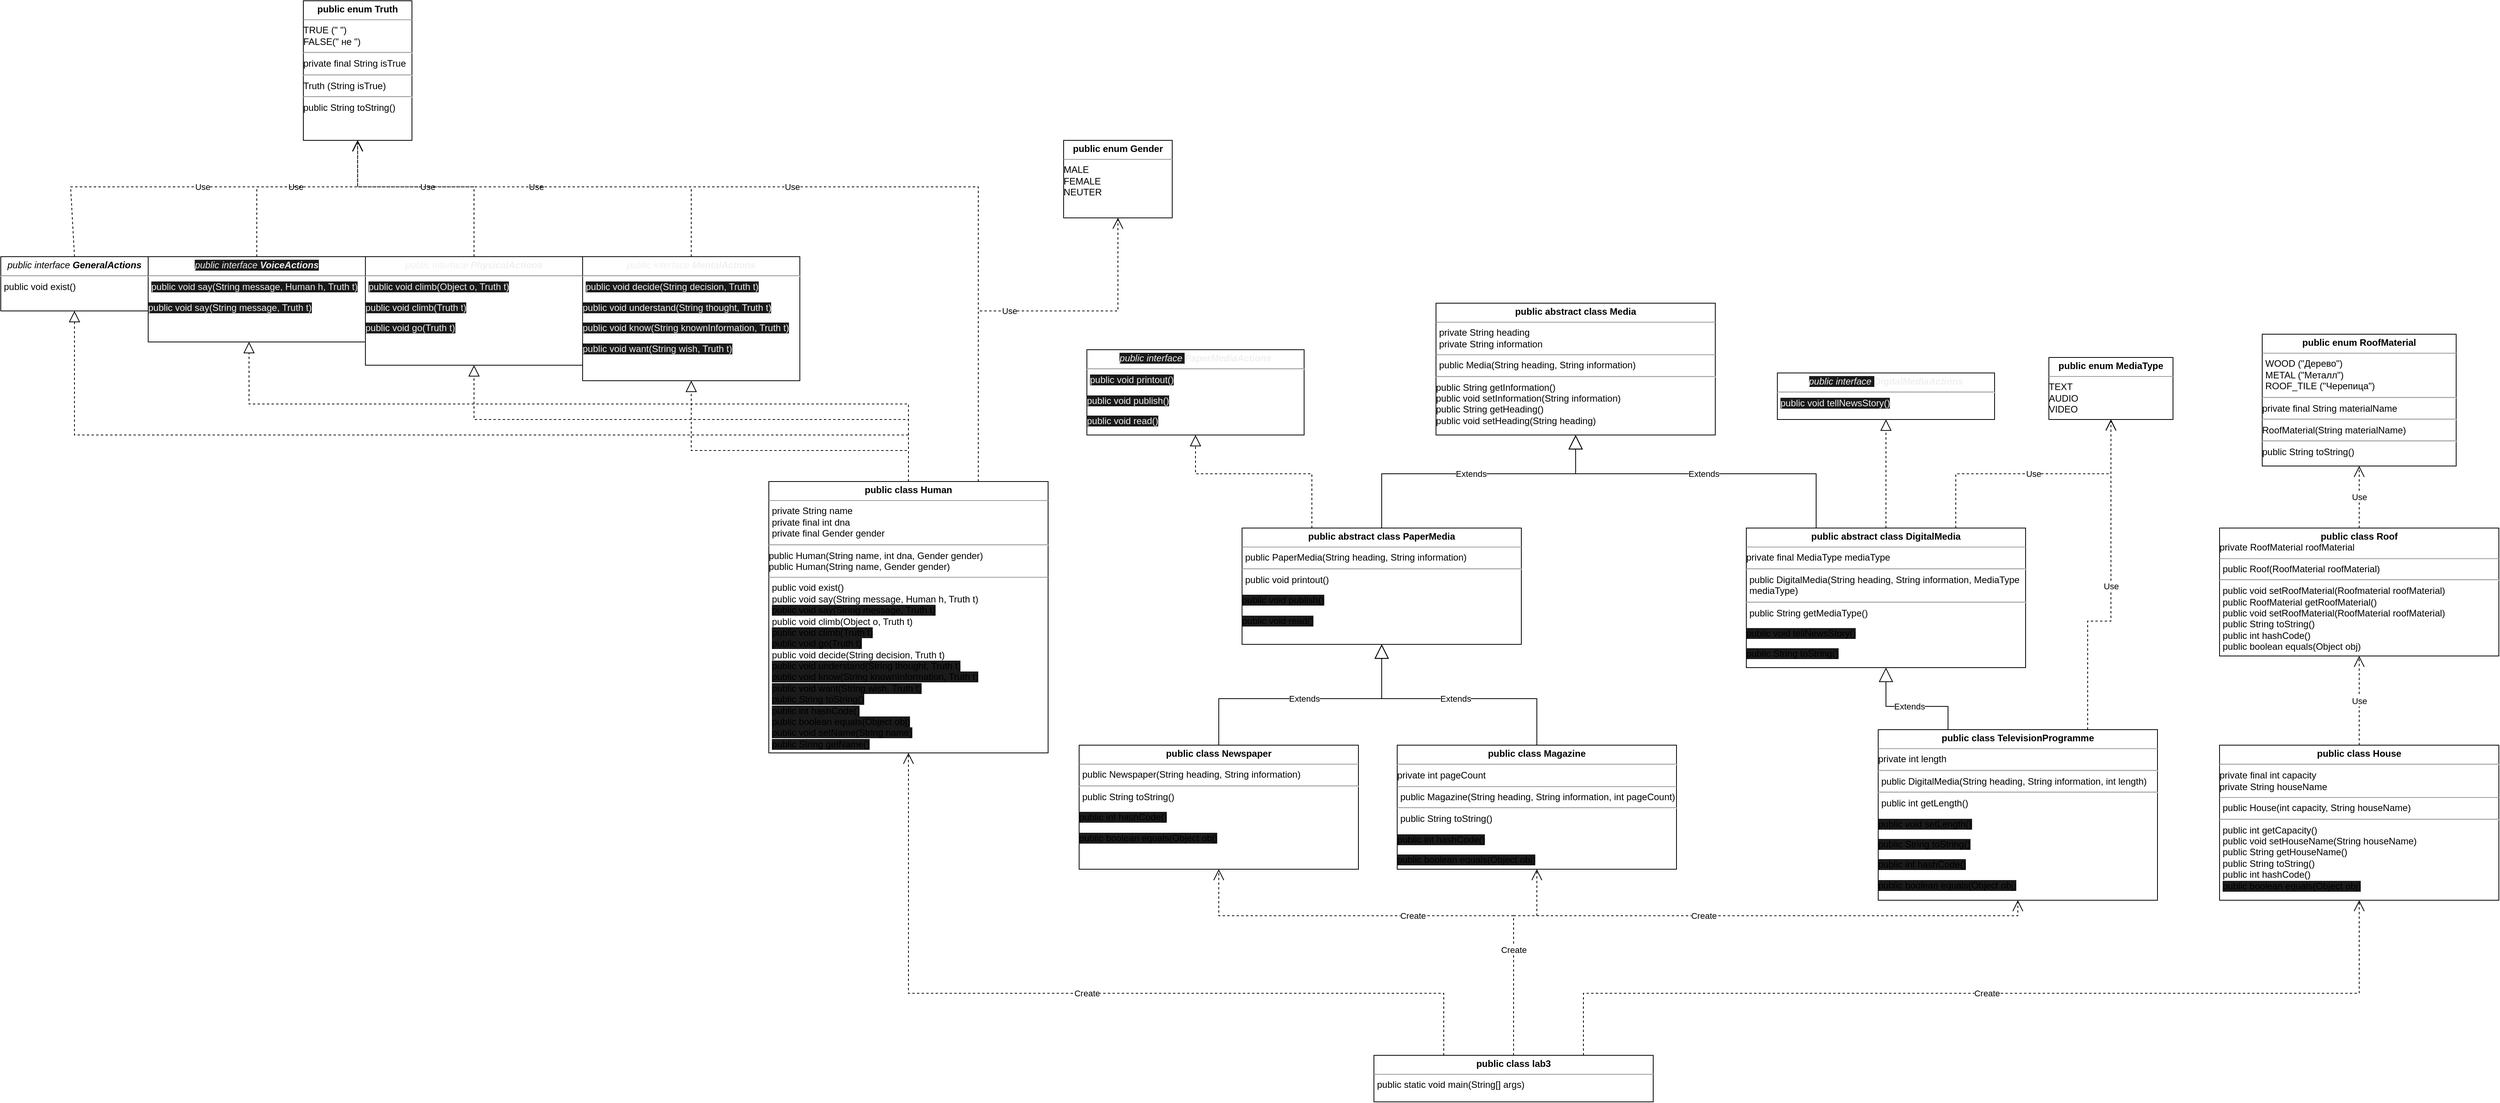 <mxfile version="22.1.2" type="device">
  <diagram id="C5RBs43oDa-KdzZeNtuy" name="Page-1">
    <mxGraphModel dx="1668" dy="1774" grid="1" gridSize="10" guides="1" tooltips="1" connect="1" arrows="1" fold="1" page="0" pageScale="1" pageWidth="827" pageHeight="1169" math="0" shadow="0">
      <root>
        <mxCell id="WIyWlLk6GJQsqaUBKTNV-0" />
        <mxCell id="WIyWlLk6GJQsqaUBKTNV-1" parent="WIyWlLk6GJQsqaUBKTNV-0" />
        <mxCell id="r1MHjQ_pWAlFVOpTU09R-8" value="&lt;p style=&quot;margin:0px;margin-top:4px;text-align:center;&quot;&gt;&lt;span style=&quot;background-color: initial;&quot;&gt;&lt;i style=&quot;&quot;&gt;public interface&amp;nbsp;&lt;b&gt;GeneralActions&lt;/b&gt;&lt;/i&gt;&lt;/span&gt;&lt;/p&gt;&lt;hr&gt;&lt;p style=&quot;margin:0px;margin-left:4px;&quot;&gt;public void exist()&lt;/p&gt;" style="verticalAlign=top;align=left;overflow=fill;fontSize=12;fontFamily=Helvetica;html=1;whiteSpace=wrap;" parent="WIyWlLk6GJQsqaUBKTNV-1" vertex="1">
          <mxGeometry x="130" y="-190" width="190" height="70" as="geometry" />
        </mxCell>
        <mxCell id="r1MHjQ_pWAlFVOpTU09R-9" value="&lt;p style=&quot;margin:0px;margin-top:4px;text-align:center;&quot;&gt;&lt;span style=&quot;background-color: initial;&quot;&gt;&lt;i style=&quot;background-color: rgb(26, 26, 26);&quot;&gt;public interface&amp;nbsp;&lt;b&gt;VoiceActions&lt;/b&gt;&lt;/i&gt;&lt;/span&gt;&lt;/p&gt;&lt;hr&gt;&lt;p style=&quot;margin:0px;margin-left:4px;&quot;&gt;&lt;span style=&quot;background-color: rgb(26, 26, 26);&quot;&gt;public void say(String message, Human h, Truth t)&lt;/span&gt;&lt;/p&gt;&lt;div style=&quot;&quot;&gt;&lt;pre style=&quot;&quot;&gt;&lt;font style=&quot;background-color: rgb(26, 26, 26);&quot; face=&quot;Helvetica&quot;&gt;public void say(String message, Truth t)&lt;/font&gt;&lt;/pre&gt;&lt;/div&gt;" style="verticalAlign=top;align=left;overflow=fill;fontSize=12;fontFamily=Helvetica;html=1;whiteSpace=wrap;fontColor=#F0F0F0;" parent="WIyWlLk6GJQsqaUBKTNV-1" vertex="1">
          <mxGeometry x="320" y="-190" width="280" height="110" as="geometry" />
        </mxCell>
        <mxCell id="r1MHjQ_pWAlFVOpTU09R-10" value="&lt;p style=&quot;margin:0px;margin-top:4px;text-align:center;&quot;&gt;&lt;span style=&quot;background-color: initial;&quot;&gt;&lt;i style=&quot;&quot;&gt;public interface&amp;nbsp;&lt;b&gt;PhysicalActions&lt;/b&gt;&lt;/i&gt;&lt;/span&gt;&lt;/p&gt;&lt;hr&gt;&lt;p style=&quot;margin:0px;margin-left:4px;&quot;&gt;&lt;span style=&quot;background-color: rgb(26, 26, 26);&quot;&gt;public void climb(Object o, Truth t)&lt;br&gt;&lt;/span&gt;&lt;/p&gt;&lt;div style=&quot;&quot;&gt;&lt;pre style=&quot;&quot;&gt;&lt;font style=&quot;background-color: rgb(26, 26, 26);&quot; face=&quot;Helvetica&quot;&gt;public void climb(Truth t)&lt;/font&gt;&lt;/pre&gt;&lt;pre style=&quot;&quot;&gt;&lt;font style=&quot;background-color: rgb(26, 26, 26);&quot; face=&quot;Helvetica&quot;&gt;public void go(Truth t)&lt;/font&gt;&lt;/pre&gt;&lt;/div&gt;" style="verticalAlign=top;align=left;overflow=fill;fontSize=12;fontFamily=Helvetica;html=1;whiteSpace=wrap;fontColor=#F0F0F0;" parent="WIyWlLk6GJQsqaUBKTNV-1" vertex="1">
          <mxGeometry x="600" y="-190" width="280" height="140" as="geometry" />
        </mxCell>
        <mxCell id="r1MHjQ_pWAlFVOpTU09R-11" value="&lt;p style=&quot;margin:0px;margin-top:4px;text-align:center;&quot;&gt;&lt;span style=&quot;background-color: initial;&quot;&gt;&lt;i style=&quot;&quot;&gt;public interface&amp;nbsp;&lt;b&gt;MentalActions&lt;/b&gt;&lt;/i&gt;&lt;/span&gt;&lt;/p&gt;&lt;hr&gt;&lt;p style=&quot;margin:0px;margin-left:4px;&quot;&gt;&lt;span style=&quot;background-color: rgb(26, 26, 26);&quot;&gt;public void decide(String decision, Truth t)&lt;br&gt;&lt;/span&gt;&lt;/p&gt;&lt;div style=&quot;&quot;&gt;&lt;pre style=&quot;&quot;&gt;&lt;font style=&quot;background-color: rgb(26, 26, 26);&quot; face=&quot;Helvetica&quot;&gt;public void understand(String thought, Truth t)&lt;/font&gt;&lt;/pre&gt;&lt;pre style=&quot;&quot;&gt;&lt;font style=&quot;background-color: rgb(26, 26, 26);&quot; face=&quot;Helvetica&quot;&gt;public void know(String knownInformation, Truth t)&lt;/font&gt;&lt;/pre&gt;&lt;pre style=&quot;&quot;&gt;&lt;font style=&quot;background-color: rgb(26, 26, 26);&quot; face=&quot;Helvetica&quot;&gt;public void want(String wish, Truth t)&lt;/font&gt;&lt;/pre&gt;&lt;/div&gt;" style="verticalAlign=top;align=left;overflow=fill;fontSize=12;fontFamily=Helvetica;html=1;whiteSpace=wrap;fontColor=#F0F0F0;" parent="WIyWlLk6GJQsqaUBKTNV-1" vertex="1">
          <mxGeometry x="880" y="-190" width="280" height="160" as="geometry" />
        </mxCell>
        <mxCell id="r1MHjQ_pWAlFVOpTU09R-12" value="&lt;p style=&quot;margin:0px;margin-top:4px;text-align:center;&quot;&gt;&lt;b&gt;public class Human&lt;/b&gt;&lt;/p&gt;&lt;hr size=&quot;1&quot;&gt;&lt;p style=&quot;margin:0px;margin-left:4px;&quot;&gt;private String name&lt;/p&gt;&lt;p style=&quot;margin:0px;margin-left:4px;&quot;&gt;private final int dna&lt;/p&gt;&lt;p style=&quot;margin:0px;margin-left:4px;&quot;&gt;private final Gender gender&lt;/p&gt;&lt;hr&gt;public Human(String name, int dna, Gender gender)&lt;br&gt;public Human(String name, Gender gender)&lt;br&gt;&lt;hr size=&quot;1&quot;&gt;&lt;p style=&quot;margin:0px;margin-left:4px;&quot;&gt;public void exist()&lt;/p&gt;&lt;p style=&quot;margin: 0px 0px 0px 4px;&quot;&gt;public void say(String message, Human h, Truth t)&lt;/p&gt;&lt;p style=&quot;margin: 0px 0px 0px 4px;&quot;&gt;&lt;span style=&quot;background-color: rgb(26, 26, 26);&quot;&gt;public void say(String message, Truth t)&lt;/span&gt;&lt;/p&gt;&lt;p style=&quot;margin: 0px 0px 0px 4px;&quot;&gt;public void climb(Object o, Truth t)&lt;/p&gt;&lt;p style=&quot;margin: 0px 0px 0px 4px;&quot;&gt;&lt;span style=&quot;background-color: rgb(26, 26, 26);&quot;&gt;public void climb(Truth t)&lt;/span&gt;&lt;/p&gt;&lt;p style=&quot;margin: 0px 0px 0px 4px;&quot;&gt;&lt;span style=&quot;background-color: rgb(26, 26, 26);&quot;&gt;public void go(Truth t)&lt;/span&gt;&lt;/p&gt;&lt;p style=&quot;margin: 0px 0px 0px 4px;&quot;&gt;public void decide(String decision, Truth t)&lt;/p&gt;&lt;p style=&quot;margin: 0px 0px 0px 4px;&quot;&gt;&lt;span style=&quot;background-color: rgb(26, 26, 26);&quot;&gt;public void understand(String thought, Truth t)&lt;/span&gt;&lt;/p&gt;&lt;p style=&quot;margin: 0px 0px 0px 4px;&quot;&gt;&lt;span style=&quot;background-color: rgb(26, 26, 26);&quot;&gt;public void know(String knownInformation, Truth t)&lt;/span&gt;&lt;/p&gt;&lt;p style=&quot;margin: 0px 0px 0px 4px;&quot;&gt;&lt;span style=&quot;background-color: rgb(26, 26, 26);&quot;&gt;public void want(String wish, Truth t)&lt;/span&gt;&lt;/p&gt;&lt;p style=&quot;margin: 0px 0px 0px 4px;&quot;&gt;&lt;span style=&quot;background-color: rgb(26, 26, 26);&quot;&gt;public String toString()&lt;/span&gt;&lt;/p&gt;&lt;p style=&quot;margin: 0px 0px 0px 4px;&quot;&gt;&lt;span style=&quot;background-color: rgb(26, 26, 26);&quot;&gt;public int hashCode()&lt;/span&gt;&lt;/p&gt;&lt;p style=&quot;margin: 0px 0px 0px 4px;&quot;&gt;&lt;span style=&quot;background-color: rgb(26, 26, 26);&quot;&gt;public boolean equals(Object obj)&lt;/span&gt;&lt;/p&gt;&lt;p style=&quot;margin: 0px 0px 0px 4px;&quot;&gt;&lt;span style=&quot;background-color: rgb(26, 26, 26);&quot;&gt;public void setName(String name)&lt;/span&gt;&lt;/p&gt;&lt;p style=&quot;margin: 0px 0px 0px 4px;&quot;&gt;&lt;span style=&quot;background-color: rgb(26, 26, 26);&quot;&gt;public String getName()&lt;/span&gt;&lt;/p&gt;" style="verticalAlign=top;align=left;overflow=fill;fontSize=12;fontFamily=Helvetica;html=1;whiteSpace=wrap;" parent="WIyWlLk6GJQsqaUBKTNV-1" vertex="1">
          <mxGeometry x="1120" y="100" width="360" height="350" as="geometry" />
        </mxCell>
        <mxCell id="r1MHjQ_pWAlFVOpTU09R-14" value="" style="endArrow=block;dashed=1;endFill=0;endSize=12;html=1;rounded=0;exitX=0.5;exitY=0;exitDx=0;exitDy=0;entryX=0.5;entryY=1;entryDx=0;entryDy=0;" parent="WIyWlLk6GJQsqaUBKTNV-1" source="r1MHjQ_pWAlFVOpTU09R-12" target="r1MHjQ_pWAlFVOpTU09R-8" edge="1">
          <mxGeometry width="160" relative="1" as="geometry">
            <mxPoint x="624" y="10" as="sourcePoint" />
            <mxPoint x="464" y="10" as="targetPoint" />
            <Array as="points">
              <mxPoint x="1300" y="40" />
              <mxPoint x="225" y="40" />
            </Array>
          </mxGeometry>
        </mxCell>
        <mxCell id="r1MHjQ_pWAlFVOpTU09R-15" value="" style="endArrow=block;dashed=1;endFill=0;endSize=12;html=1;rounded=0;exitX=0.5;exitY=0;exitDx=0;exitDy=0;entryX=0.5;entryY=0;entryDx=0;entryDy=0;" parent="WIyWlLk6GJQsqaUBKTNV-1" edge="1" source="r1MHjQ_pWAlFVOpTU09R-12">
          <mxGeometry width="160" relative="1" as="geometry">
            <mxPoint x="600" y="100" as="sourcePoint" />
            <mxPoint x="450" y="-80" as="targetPoint" />
            <Array as="points">
              <mxPoint x="1300" />
              <mxPoint x="450" />
            </Array>
          </mxGeometry>
        </mxCell>
        <mxCell id="r1MHjQ_pWAlFVOpTU09R-16" value="" style="endArrow=block;dashed=1;endFill=0;endSize=12;html=1;rounded=0;exitX=0.5;exitY=0;exitDx=0;exitDy=0;entryX=0.5;entryY=1;entryDx=0;entryDy=0;" parent="WIyWlLk6GJQsqaUBKTNV-1" source="r1MHjQ_pWAlFVOpTU09R-12" target="r1MHjQ_pWAlFVOpTU09R-10" edge="1">
          <mxGeometry width="160" relative="1" as="geometry">
            <mxPoint x="1300" y="90" as="sourcePoint" />
            <mxPoint x="440" y="70" as="targetPoint" />
            <Array as="points">
              <mxPoint x="1300" y="20" />
              <mxPoint x="740" y="20" />
            </Array>
          </mxGeometry>
        </mxCell>
        <mxCell id="r1MHjQ_pWAlFVOpTU09R-17" value="" style="endArrow=block;dashed=1;endFill=0;endSize=12;html=1;rounded=0;exitX=0.5;exitY=0;exitDx=0;exitDy=0;entryX=0.5;entryY=1;entryDx=0;entryDy=0;" parent="WIyWlLk6GJQsqaUBKTNV-1" source="r1MHjQ_pWAlFVOpTU09R-12" target="r1MHjQ_pWAlFVOpTU09R-11" edge="1">
          <mxGeometry width="160" relative="1" as="geometry">
            <mxPoint x="600" y="100" as="sourcePoint" />
            <mxPoint x="440" y="70" as="targetPoint" />
            <Array as="points">
              <mxPoint x="1300" y="60" />
              <mxPoint x="1020" y="60" />
            </Array>
          </mxGeometry>
        </mxCell>
        <mxCell id="_aCv5gPqLr9jdvD882T8-0" value="&lt;p style=&quot;margin:0px;margin-top:4px;text-align:center;&quot;&gt;&lt;b style=&quot;background-color: initial;&quot;&gt;public enum Truth&lt;/b&gt;&lt;/p&gt;&lt;hr size=&quot;1&quot;&gt;&lt;div style=&quot;height:2px;&quot;&gt;TRUE (&quot; &quot;)&lt;br&gt;FALSE(&quot; не &quot;)&lt;br&gt;&lt;hr&gt;private final String isTrue&lt;br&gt;&lt;hr&gt;Truth (String isTrue)&lt;br&gt;&lt;hr&gt;public String toString()&lt;/div&gt;&lt;div style=&quot;height:2px;&quot;&gt;&lt;br&gt;&lt;/div&gt;" style="verticalAlign=top;align=left;overflow=fill;fontSize=12;fontFamily=Helvetica;html=1;whiteSpace=wrap;" parent="WIyWlLk6GJQsqaUBKTNV-1" vertex="1">
          <mxGeometry x="520" y="-520" width="140" height="180" as="geometry" />
        </mxCell>
        <mxCell id="_aCv5gPqLr9jdvD882T8-1" value="Use" style="endArrow=open;endSize=12;dashed=1;html=1;rounded=0;exitX=0.5;exitY=0;exitDx=0;exitDy=0;entryX=0.5;entryY=1;entryDx=0;entryDy=0;" parent="WIyWlLk6GJQsqaUBKTNV-1" source="r1MHjQ_pWAlFVOpTU09R-11" target="_aCv5gPqLr9jdvD882T8-0" edge="1">
          <mxGeometry width="160" relative="1" as="geometry">
            <mxPoint x="1040" y="-280" as="sourcePoint" />
            <mxPoint x="600" y="-290" as="targetPoint" />
            <Array as="points">
              <mxPoint x="1020" y="-280" />
              <mxPoint x="590" y="-280" />
            </Array>
          </mxGeometry>
        </mxCell>
        <mxCell id="_aCv5gPqLr9jdvD882T8-2" value="Use" style="endArrow=open;endSize=12;dashed=1;html=1;rounded=0;exitX=0.5;exitY=0;exitDx=0;exitDy=0;entryX=0.5;entryY=1;entryDx=0;entryDy=0;" parent="WIyWlLk6GJQsqaUBKTNV-1" source="r1MHjQ_pWAlFVOpTU09R-10" target="_aCv5gPqLr9jdvD882T8-0" edge="1">
          <mxGeometry width="160" relative="1" as="geometry">
            <mxPoint x="760" y="-290" as="sourcePoint" />
            <mxPoint x="600" y="-290" as="targetPoint" />
            <Array as="points">
              <mxPoint x="740" y="-280" />
              <mxPoint x="590" y="-280" />
            </Array>
          </mxGeometry>
        </mxCell>
        <mxCell id="_aCv5gPqLr9jdvD882T8-3" value="Use" style="endArrow=open;endSize=12;dashed=1;html=1;rounded=0;exitX=0.5;exitY=0;exitDx=0;exitDy=0;entryX=0.5;entryY=1;entryDx=0;entryDy=0;" parent="WIyWlLk6GJQsqaUBKTNV-1" source="r1MHjQ_pWAlFVOpTU09R-9" target="_aCv5gPqLr9jdvD882T8-0" edge="1">
          <mxGeometry width="160" relative="1" as="geometry">
            <mxPoint x="760" y="-290" as="sourcePoint" />
            <mxPoint x="750" y="-360" as="targetPoint" />
            <Array as="points">
              <mxPoint x="460" y="-280" />
              <mxPoint x="590" y="-280" />
            </Array>
          </mxGeometry>
        </mxCell>
        <mxCell id="_aCv5gPqLr9jdvD882T8-4" value="Use" style="endArrow=open;endSize=12;dashed=1;html=1;rounded=0;exitX=0.5;exitY=0;exitDx=0;exitDy=0;entryX=0.5;entryY=1;entryDx=0;entryDy=0;" parent="WIyWlLk6GJQsqaUBKTNV-1" source="r1MHjQ_pWAlFVOpTU09R-8" target="_aCv5gPqLr9jdvD882T8-0" edge="1">
          <mxGeometry width="160" relative="1" as="geometry">
            <mxPoint x="760" y="-290" as="sourcePoint" />
            <mxPoint x="600" y="-290" as="targetPoint" />
            <Array as="points">
              <mxPoint x="220" y="-280" />
              <mxPoint x="590" y="-280" />
            </Array>
          </mxGeometry>
        </mxCell>
        <mxCell id="_aCv5gPqLr9jdvD882T8-5" value="Use" style="endArrow=open;endSize=12;dashed=1;html=1;rounded=0;exitX=0.75;exitY=0;exitDx=0;exitDy=0;entryX=0.5;entryY=1;entryDx=0;entryDy=0;" parent="WIyWlLk6GJQsqaUBKTNV-1" source="r1MHjQ_pWAlFVOpTU09R-12" target="_aCv5gPqLr9jdvD882T8-0" edge="1">
          <mxGeometry width="160" relative="1" as="geometry">
            <mxPoint x="1370" y="-280" as="sourcePoint" />
            <mxPoint x="600" y="-290" as="targetPoint" />
            <Array as="points">
              <mxPoint x="1390" y="-280" />
              <mxPoint x="590" y="-280" />
            </Array>
          </mxGeometry>
        </mxCell>
        <mxCell id="_aCv5gPqLr9jdvD882T8-6" value="&lt;p style=&quot;margin:0px;margin-top:4px;text-align:center;&quot;&gt;&lt;b style=&quot;background-color: initial;&quot;&gt;public enum Gender&lt;/b&gt;&lt;/p&gt;&lt;hr size=&quot;1&quot;&gt;&lt;div style=&quot;height:2px;&quot;&gt;MALE&lt;br&gt;FEMALE&lt;br&gt;NEUTER&lt;br&gt;&lt;/div&gt;" style="verticalAlign=top;align=left;overflow=fill;fontSize=12;fontFamily=Helvetica;html=1;whiteSpace=wrap;" parent="WIyWlLk6GJQsqaUBKTNV-1" vertex="1">
          <mxGeometry x="1500" y="-340" width="140" height="100" as="geometry" />
        </mxCell>
        <mxCell id="_aCv5gPqLr9jdvD882T8-7" value="Use" style="endArrow=open;endSize=12;dashed=1;html=1;rounded=0;exitX=0.75;exitY=0;exitDx=0;exitDy=0;entryX=0.5;entryY=1;entryDx=0;entryDy=0;" parent="WIyWlLk6GJQsqaUBKTNV-1" source="r1MHjQ_pWAlFVOpTU09R-12" target="_aCv5gPqLr9jdvD882T8-6" edge="1">
          <mxGeometry width="160" relative="1" as="geometry">
            <mxPoint x="1700" y="-120" as="sourcePoint" />
            <mxPoint x="1540" y="-120" as="targetPoint" />
            <Array as="points">
              <mxPoint x="1390" y="-120" />
              <mxPoint x="1570" y="-120" />
            </Array>
          </mxGeometry>
        </mxCell>
        <mxCell id="_aCv5gPqLr9jdvD882T8-8" value="&lt;p style=&quot;margin:0px;margin-top:4px;text-align:center;&quot;&gt;&lt;i style=&quot;&quot;&gt;&lt;span style=&quot;background-color: rgb(26, 26, 26);&quot;&gt;public interface&amp;nbsp;&lt;/span&gt;&lt;b&gt;PaperMediaActions&lt;/b&gt;&lt;/i&gt;&lt;/p&gt;&lt;hr&gt;&lt;p style=&quot;margin:0px;margin-left:4px;&quot;&gt;&lt;span style=&quot;background-color: rgb(26, 26, 26);&quot;&gt;public void printout()&lt;/span&gt;&lt;/p&gt;&lt;div style=&quot;&quot;&gt;&lt;pre style=&quot;&quot;&gt;&lt;font style=&quot;background-color: rgb(26, 26, 26);&quot; face=&quot;Helvetica&quot;&gt;public void publish()&lt;/font&gt;&lt;/pre&gt;&lt;pre style=&quot;&quot;&gt;&lt;font style=&quot;background-color: rgb(26, 26, 26);&quot; face=&quot;Helvetica&quot;&gt;public void read()&lt;/font&gt;&lt;/pre&gt;&lt;/div&gt;" style="verticalAlign=top;align=left;overflow=fill;fontSize=12;fontFamily=Helvetica;html=1;whiteSpace=wrap;fontColor=#F0F0F0;" parent="WIyWlLk6GJQsqaUBKTNV-1" vertex="1">
          <mxGeometry x="1530" y="-70" width="280" height="110" as="geometry" />
        </mxCell>
        <mxCell id="_aCv5gPqLr9jdvD882T8-11" value="&lt;p style=&quot;margin:0px;margin-top:4px;text-align:center;&quot;&gt;&lt;i style=&quot;&quot;&gt;&lt;span style=&quot;background-color: rgb(26, 26, 26);&quot;&gt;public interface&amp;nbsp;&lt;/span&gt;&lt;b&gt;DigitalMediaActions&lt;/b&gt;&lt;/i&gt;&lt;/p&gt;&lt;hr&gt;&lt;p style=&quot;margin:0px;margin-left:4px;&quot;&gt;&lt;span style=&quot;background-color: rgb(26, 26, 26);&quot;&gt;public void tellNewsStory()&lt;/span&gt;&lt;/p&gt;" style="verticalAlign=top;align=left;overflow=fill;fontSize=12;fontFamily=Helvetica;html=1;whiteSpace=wrap;fontColor=#F0F0F0;" parent="WIyWlLk6GJQsqaUBKTNV-1" vertex="1">
          <mxGeometry x="2420" y="-40" width="280" height="60" as="geometry" />
        </mxCell>
        <mxCell id="_aCv5gPqLr9jdvD882T8-12" value="&lt;p style=&quot;margin:0px;margin-top:4px;text-align:center;&quot;&gt;&lt;b style=&quot;background-color: initial;&quot;&gt;public enum MediaType&lt;/b&gt;&lt;/p&gt;&lt;hr size=&quot;1&quot;&gt;&lt;div style=&quot;height:2px;&quot;&gt;TEXT&lt;br&gt;AUDIO&lt;br&gt;VIDEO&lt;/div&gt;" style="verticalAlign=top;align=left;overflow=fill;fontSize=12;fontFamily=Helvetica;html=1;whiteSpace=wrap;" parent="WIyWlLk6GJQsqaUBKTNV-1" vertex="1">
          <mxGeometry x="2770" y="-60" width="160" height="80" as="geometry" />
        </mxCell>
        <mxCell id="_aCv5gPqLr9jdvD882T8-13" value="&lt;p style=&quot;margin:0px;margin-top:4px;text-align:center;&quot;&gt;&lt;b&gt;public abstract class Media&lt;/b&gt;&lt;/p&gt;&lt;hr size=&quot;1&quot;&gt;&lt;p style=&quot;margin:0px;margin-left:4px;&quot;&gt;private String heading&lt;/p&gt;&lt;p style=&quot;margin:0px;margin-left:4px;&quot;&gt;private String information&lt;br&gt;&lt;/p&gt;&lt;hr size=&quot;1&quot;&gt;&lt;p style=&quot;margin:0px;margin-left:4px;&quot;&gt;public Media(String heading, String information)&lt;/p&gt;&lt;hr&gt;public String getInformation()&lt;br&gt;public void setInformation(String information)&lt;br&gt;public String getHeading()&lt;br&gt;public void setHeading(String heading)" style="verticalAlign=top;align=left;overflow=fill;fontSize=12;fontFamily=Helvetica;html=1;whiteSpace=wrap;" parent="WIyWlLk6GJQsqaUBKTNV-1" vertex="1">
          <mxGeometry x="1980" y="-130" width="360" height="170" as="geometry" />
        </mxCell>
        <mxCell id="_aCv5gPqLr9jdvD882T8-14" value="&lt;p style=&quot;margin:0px;margin-top:4px;text-align:center;&quot;&gt;&lt;b&gt;public abstract class PaperMedia&lt;/b&gt;&lt;/p&gt;&lt;hr size=&quot;1&quot;&gt;&lt;p style=&quot;margin:0px;margin-left:4px;&quot;&gt;public PaperMedia(String heading, String information)&lt;/p&gt;&lt;hr&gt;&lt;p style=&quot;margin:0px;margin-left:4px;&quot;&gt;&lt;span style=&quot;background-color: initial;&quot;&gt;public void printout()&lt;/span&gt;&lt;/p&gt;&lt;div&gt;&lt;pre&gt;&lt;font style=&quot;background-color: rgb(26, 26, 26);&quot; face=&quot;Helvetica&quot;&gt;public void publish()&lt;/font&gt;&lt;/pre&gt;&lt;pre&gt;&lt;font style=&quot;background-color: rgb(26, 26, 26);&quot; face=&quot;Helvetica&quot;&gt;public void read()&lt;/font&gt;&lt;/pre&gt;&lt;/div&gt;" style="verticalAlign=top;align=left;overflow=fill;fontSize=12;fontFamily=Helvetica;html=1;whiteSpace=wrap;" parent="WIyWlLk6GJQsqaUBKTNV-1" vertex="1">
          <mxGeometry x="1730" y="160" width="360" height="150" as="geometry" />
        </mxCell>
        <mxCell id="_aCv5gPqLr9jdvD882T8-15" value="Extends" style="endArrow=block;endSize=16;endFill=0;html=1;rounded=0;entryX=0.5;entryY=1;entryDx=0;entryDy=0;exitX=0.5;exitY=0;exitDx=0;exitDy=0;" parent="WIyWlLk6GJQsqaUBKTNV-1" source="_aCv5gPqLr9jdvD882T8-14" target="_aCv5gPqLr9jdvD882T8-13" edge="1">
          <mxGeometry width="160" relative="1" as="geometry">
            <mxPoint x="2020" y="80" as="sourcePoint" />
            <mxPoint x="2200" y="90" as="targetPoint" />
            <Array as="points">
              <mxPoint x="1910" y="90" />
              <mxPoint x="2160" y="90" />
            </Array>
          </mxGeometry>
        </mxCell>
        <mxCell id="_aCv5gPqLr9jdvD882T8-16" value="" style="endArrow=block;dashed=1;endFill=0;endSize=12;html=1;rounded=0;exitX=0.25;exitY=0;exitDx=0;exitDy=0;entryX=0.5;entryY=1;entryDx=0;entryDy=0;" parent="WIyWlLk6GJQsqaUBKTNV-1" source="_aCv5gPqLr9jdvD882T8-14" target="_aCv5gPqLr9jdvD882T8-8" edge="1">
          <mxGeometry width="160" relative="1" as="geometry">
            <mxPoint x="1870" y="140" as="sourcePoint" />
            <mxPoint x="2180" y="50" as="targetPoint" />
            <Array as="points">
              <mxPoint x="1820" y="90" />
              <mxPoint x="1670" y="90" />
            </Array>
          </mxGeometry>
        </mxCell>
        <mxCell id="_aCv5gPqLr9jdvD882T8-17" value="&lt;p style=&quot;margin:0px;margin-top:4px;text-align:center;&quot;&gt;&lt;b&gt;public abstract class DigitalMedia&lt;/b&gt;&lt;/p&gt;&lt;hr size=&quot;1&quot;&gt;private final MediaType mediaType&lt;hr&gt;&lt;p style=&quot;margin:0px;margin-left:4px;&quot;&gt;public DigitalMedia(String heading, String information, MediaType mediaType)&lt;/p&gt;&lt;hr&gt;&lt;p style=&quot;margin:0px;margin-left:4px;&quot;&gt;&lt;span style=&quot;background-color: initial;&quot;&gt;public String getMediaType()&lt;/span&gt;&lt;/p&gt;&lt;div&gt;&lt;pre&gt;&lt;font style=&quot;background-color: rgb(26, 26, 26);&quot; face=&quot;Helvetica&quot;&gt;public void tellNewsStory()&lt;br&gt;&lt;/font&gt;&lt;/pre&gt;&lt;pre&gt;&lt;font style=&quot;background-color: rgb(26, 26, 26);&quot; face=&quot;Helvetica&quot;&gt;public String toString()&lt;/font&gt;&lt;/pre&gt;&lt;pre&gt;&lt;font style=&quot;background-color: rgb(26, 26, 26);&quot; face=&quot;Helvetica&quot;&gt;&lt;br&gt;&lt;/font&gt;&lt;/pre&gt;&lt;/div&gt;" style="verticalAlign=top;align=left;overflow=fill;fontSize=12;fontFamily=Helvetica;html=1;whiteSpace=wrap;" parent="WIyWlLk6GJQsqaUBKTNV-1" vertex="1">
          <mxGeometry x="2380" y="160" width="360" height="180" as="geometry" />
        </mxCell>
        <mxCell id="_aCv5gPqLr9jdvD882T8-18" value="" style="endArrow=block;dashed=1;endFill=0;endSize=12;html=1;rounded=0;exitX=0.5;exitY=0;exitDx=0;exitDy=0;entryX=0.5;entryY=1;entryDx=0;entryDy=0;" parent="WIyWlLk6GJQsqaUBKTNV-1" source="_aCv5gPqLr9jdvD882T8-17" target="_aCv5gPqLr9jdvD882T8-11" edge="1">
          <mxGeometry width="160" relative="1" as="geometry">
            <mxPoint x="2340" y="50" as="sourcePoint" />
            <mxPoint x="2200" y="110" as="targetPoint" />
            <Array as="points" />
          </mxGeometry>
        </mxCell>
        <mxCell id="_aCv5gPqLr9jdvD882T8-19" value="Extends" style="endArrow=block;endSize=16;endFill=0;html=1;rounded=0;exitX=0.25;exitY=0;exitDx=0;exitDy=0;entryX=0.5;entryY=1;entryDx=0;entryDy=0;" parent="WIyWlLk6GJQsqaUBKTNV-1" source="_aCv5gPqLr9jdvD882T8-17" target="_aCv5gPqLr9jdvD882T8-13" edge="1">
          <mxGeometry width="160" relative="1" as="geometry">
            <mxPoint x="2530" y="130" as="sourcePoint" />
            <mxPoint x="2160" y="50" as="targetPoint" />
            <Array as="points">
              <mxPoint x="2470" y="90" />
              <mxPoint x="2160" y="90" />
            </Array>
          </mxGeometry>
        </mxCell>
        <mxCell id="_aCv5gPqLr9jdvD882T8-20" value="Use" style="endArrow=open;endSize=12;dashed=1;html=1;rounded=0;exitX=0.75;exitY=0;exitDx=0;exitDy=0;entryX=0.5;entryY=1;entryDx=0;entryDy=0;" parent="WIyWlLk6GJQsqaUBKTNV-1" source="_aCv5gPqLr9jdvD882T8-17" target="_aCv5gPqLr9jdvD882T8-12" edge="1">
          <mxGeometry width="160" relative="1" as="geometry">
            <mxPoint x="2440" y="150" as="sourcePoint" />
            <mxPoint x="2280" y="150" as="targetPoint" />
            <Array as="points">
              <mxPoint x="2650" y="90" />
              <mxPoint x="2850" y="90" />
            </Array>
          </mxGeometry>
        </mxCell>
        <mxCell id="_aCv5gPqLr9jdvD882T8-21" value="&lt;p style=&quot;margin:0px;margin-top:4px;text-align:center;&quot;&gt;&lt;b&gt;public class TelevisionProgramme&lt;/b&gt;&lt;/p&gt;&lt;hr size=&quot;1&quot;&gt;private int length&lt;hr&gt;&lt;p style=&quot;margin:0px;margin-left:4px;&quot;&gt;public DigitalMedia(String heading, String information, int length)&lt;/p&gt;&lt;hr&gt;&lt;p style=&quot;margin:0px;margin-left:4px;&quot;&gt;&lt;span style=&quot;background-color: initial;&quot;&gt;public int getLength()&lt;/span&gt;&lt;/p&gt;&lt;div&gt;&lt;pre&gt;&lt;font style=&quot;background-color: rgb(26, 26, 26);&quot; face=&quot;Helvetica&quot;&gt;public void setLength()&lt;br&gt;&lt;/font&gt;&lt;/pre&gt;&lt;pre&gt;&lt;font style=&quot;background-color: rgb(26, 26, 26);&quot; face=&quot;Helvetica&quot;&gt;public String toString()&lt;/font&gt;&lt;/pre&gt;&lt;pre&gt;&lt;font style=&quot;background-color: rgb(26, 26, 26);&quot; face=&quot;Helvetica&quot;&gt;public int hashCode()&lt;/font&gt;&lt;/pre&gt;&lt;pre&gt;&lt;font style=&quot;background-color: rgb(26, 26, 26);&quot; face=&quot;Helvetica&quot;&gt;public boolean equals(Object obj)&lt;/font&gt;&lt;/pre&gt;&lt;/div&gt;" style="verticalAlign=top;align=left;overflow=fill;fontSize=12;fontFamily=Helvetica;html=1;whiteSpace=wrap;" parent="WIyWlLk6GJQsqaUBKTNV-1" vertex="1">
          <mxGeometry x="2550" y="420" width="360" height="220" as="geometry" />
        </mxCell>
        <mxCell id="_aCv5gPqLr9jdvD882T8-22" value="Use" style="endArrow=open;endSize=12;dashed=1;html=1;rounded=0;exitX=0.75;exitY=0;exitDx=0;exitDy=0;entryX=0.5;entryY=1;entryDx=0;entryDy=0;" parent="WIyWlLk6GJQsqaUBKTNV-1" source="_aCv5gPqLr9jdvD882T8-21" target="_aCv5gPqLr9jdvD882T8-12" edge="1">
          <mxGeometry width="160" relative="1" as="geometry">
            <mxPoint x="2660" y="170" as="sourcePoint" />
            <mxPoint x="2860" y="30" as="targetPoint" />
            <Array as="points">
              <mxPoint x="2820" y="280" />
              <mxPoint x="2850" y="280" />
            </Array>
          </mxGeometry>
        </mxCell>
        <mxCell id="_aCv5gPqLr9jdvD882T8-23" value="Extends" style="endArrow=block;endSize=16;endFill=0;html=1;rounded=0;entryX=0.5;entryY=1;entryDx=0;entryDy=0;exitX=0.25;exitY=0;exitDx=0;exitDy=0;" parent="WIyWlLk6GJQsqaUBKTNV-1" source="_aCv5gPqLr9jdvD882T8-21" target="_aCv5gPqLr9jdvD882T8-17" edge="1">
          <mxGeometry width="160" relative="1" as="geometry">
            <mxPoint x="2110" y="570" as="sourcePoint" />
            <mxPoint x="2360" y="450" as="targetPoint" />
            <Array as="points">
              <mxPoint x="2640" y="390" />
              <mxPoint x="2560" y="390" />
            </Array>
          </mxGeometry>
        </mxCell>
        <mxCell id="_aCv5gPqLr9jdvD882T8-24" value="&lt;p style=&quot;margin:0px;margin-top:4px;text-align:center;&quot;&gt;&lt;b&gt;public class Newspaper&lt;/b&gt;&lt;/p&gt;&lt;hr size=&quot;1&quot;&gt;&lt;p style=&quot;margin:0px;margin-left:4px;&quot;&gt;public Newspaper(String heading, String information)&lt;/p&gt;&lt;hr&gt;&lt;p style=&quot;margin:0px;margin-left:4px;&quot;&gt;&lt;span style=&quot;background-color: initial;&quot;&gt;public String toString()&lt;/span&gt;&lt;/p&gt;&lt;div&gt;&lt;pre&gt;&lt;font style=&quot;background-color: rgb(26, 26, 26);&quot; face=&quot;Helvetica&quot;&gt;public int hashCode()&lt;/font&gt;&lt;/pre&gt;&lt;pre&gt;&lt;font style=&quot;background-color: rgb(26, 26, 26);&quot; face=&quot;Helvetica&quot;&gt;public boolean equals(Object obj)&lt;/font&gt;&lt;/pre&gt;&lt;/div&gt;" style="verticalAlign=top;align=left;overflow=fill;fontSize=12;fontFamily=Helvetica;html=1;whiteSpace=wrap;" parent="WIyWlLk6GJQsqaUBKTNV-1" vertex="1">
          <mxGeometry x="1520" y="440" width="360" height="160" as="geometry" />
        </mxCell>
        <mxCell id="_aCv5gPqLr9jdvD882T8-25" value="&lt;p style=&quot;margin:0px;margin-top:4px;text-align:center;&quot;&gt;&lt;b&gt;public class Magazine&lt;/b&gt;&lt;/p&gt;&lt;hr&gt;private int pageCount&lt;hr size=&quot;1&quot;&gt;&lt;p style=&quot;margin:0px;margin-left:4px;&quot;&gt;public Magazine(String heading, String information, int pageCount)&lt;/p&gt;&lt;hr&gt;&lt;p style=&quot;margin: 0px 0px 0px 4px;&quot;&gt;public String toString()&lt;/p&gt;&lt;div&gt;&lt;pre&gt;&lt;font style=&quot;background-color: rgb(26, 26, 26);&quot; face=&quot;Helvetica&quot;&gt;public int hashCode()&lt;/font&gt;&lt;/pre&gt;&lt;pre&gt;&lt;font style=&quot;background-color: rgb(26, 26, 26);&quot; face=&quot;Helvetica&quot;&gt;public boolean equals(Object obj)&lt;/font&gt;&lt;/pre&gt;&lt;/div&gt;" style="verticalAlign=top;align=left;overflow=fill;fontSize=12;fontFamily=Helvetica;html=1;whiteSpace=wrap;" parent="WIyWlLk6GJQsqaUBKTNV-1" vertex="1">
          <mxGeometry x="1930" y="440" width="360" height="160" as="geometry" />
        </mxCell>
        <mxCell id="_aCv5gPqLr9jdvD882T8-26" value="Extends" style="endArrow=block;endSize=16;endFill=0;html=1;rounded=0;entryX=0.5;entryY=1;entryDx=0;entryDy=0;exitX=0.5;exitY=0;exitDx=0;exitDy=0;" parent="WIyWlLk6GJQsqaUBKTNV-1" source="_aCv5gPqLr9jdvD882T8-24" target="_aCv5gPqLr9jdvD882T8-14" edge="1">
          <mxGeometry width="160" relative="1" as="geometry">
            <mxPoint x="1500" y="410" as="sourcePoint" />
            <mxPoint x="1910" y="340" as="targetPoint" />
            <Array as="points">
              <mxPoint x="1700" y="380" />
              <mxPoint x="1910" y="380" />
            </Array>
          </mxGeometry>
        </mxCell>
        <mxCell id="_aCv5gPqLr9jdvD882T8-27" value="Extends" style="endArrow=block;endSize=16;endFill=0;html=1;rounded=0;entryX=0.5;entryY=1;entryDx=0;entryDy=0;exitX=0.5;exitY=0;exitDx=0;exitDy=0;" parent="WIyWlLk6GJQsqaUBKTNV-1" source="_aCv5gPqLr9jdvD882T8-25" target="_aCv5gPqLr9jdvD882T8-14" edge="1">
          <mxGeometry width="160" relative="1" as="geometry">
            <mxPoint x="2040" y="430" as="sourcePoint" />
            <mxPoint x="1910" y="340" as="targetPoint" />
            <Array as="points">
              <mxPoint x="2110" y="380" />
              <mxPoint x="1910" y="380" />
            </Array>
          </mxGeometry>
        </mxCell>
        <mxCell id="_aCv5gPqLr9jdvD882T8-28" value="&lt;p style=&quot;margin:0px;margin-top:4px;text-align:center;&quot;&gt;&lt;b&gt;public class lab3&lt;/b&gt;&lt;/p&gt;&lt;hr size=&quot;1&quot;&gt;&lt;p style=&quot;margin:0px;margin-left:4px;&quot;&gt;public static void main(String[] args)&lt;/p&gt;" style="verticalAlign=top;align=left;overflow=fill;fontSize=12;fontFamily=Helvetica;html=1;whiteSpace=wrap;" parent="WIyWlLk6GJQsqaUBKTNV-1" vertex="1">
          <mxGeometry x="1900" y="840" width="360" height="60" as="geometry" />
        </mxCell>
        <mxCell id="_aCv5gPqLr9jdvD882T8-29" value="Create" style="endArrow=open;endSize=12;dashed=1;html=1;rounded=0;exitX=0.25;exitY=0;exitDx=0;exitDy=0;entryX=0.5;entryY=1;entryDx=0;entryDy=0;" parent="WIyWlLk6GJQsqaUBKTNV-1" source="_aCv5gPqLr9jdvD882T8-28" target="r1MHjQ_pWAlFVOpTU09R-12" edge="1">
          <mxGeometry width="160" relative="1" as="geometry">
            <mxPoint x="1420" y="1030" as="sourcePoint" />
            <mxPoint x="1600" y="690" as="targetPoint" />
            <Array as="points">
              <mxPoint x="1990" y="760" />
              <mxPoint x="1300" y="760" />
            </Array>
          </mxGeometry>
        </mxCell>
        <mxCell id="_aCv5gPqLr9jdvD882T8-30" value="Create" style="endArrow=open;endSize=12;dashed=1;html=1;rounded=0;exitX=0.5;exitY=0;exitDx=0;exitDy=0;entryX=0.5;entryY=1;entryDx=0;entryDy=0;" parent="WIyWlLk6GJQsqaUBKTNV-1" source="_aCv5gPqLr9jdvD882T8-28" target="_aCv5gPqLr9jdvD882T8-24" edge="1">
          <mxGeometry width="160" relative="1" as="geometry">
            <mxPoint x="2540" y="840" as="sourcePoint" />
            <mxPoint x="1720" y="600" as="targetPoint" />
            <Array as="points">
              <mxPoint x="2080" y="660" />
              <mxPoint x="1700" y="660" />
            </Array>
          </mxGeometry>
        </mxCell>
        <mxCell id="_aCv5gPqLr9jdvD882T8-31" value="" style="endArrow=open;endSize=12;dashed=1;html=1;rounded=0;exitX=0.5;exitY=0;exitDx=0;exitDy=0;entryX=0.5;entryY=1;entryDx=0;entryDy=0;" parent="WIyWlLk6GJQsqaUBKTNV-1" source="_aCv5gPqLr9jdvD882T8-28" target="_aCv5gPqLr9jdvD882T8-25" edge="1">
          <mxGeometry width="160" relative="1" as="geometry">
            <mxPoint x="2090" y="850" as="sourcePoint" />
            <mxPoint x="1760" y="610" as="targetPoint" />
            <Array as="points">
              <mxPoint x="2080" y="660" />
              <mxPoint x="2110" y="660" />
            </Array>
          </mxGeometry>
        </mxCell>
        <mxCell id="_aCv5gPqLr9jdvD882T8-32" value="Create" style="endArrow=open;endSize=12;dashed=1;html=1;rounded=0;exitX=0.5;exitY=0;exitDx=0;exitDy=0;entryX=0.5;entryY=1;entryDx=0;entryDy=0;" parent="WIyWlLk6GJQsqaUBKTNV-1" source="_aCv5gPqLr9jdvD882T8-28" target="_aCv5gPqLr9jdvD882T8-21" edge="1">
          <mxGeometry width="160" relative="1" as="geometry">
            <mxPoint x="2100" y="860" as="sourcePoint" />
            <mxPoint x="1770" y="620" as="targetPoint" />
            <Array as="points">
              <mxPoint x="2080" y="660" />
              <mxPoint x="2730" y="660" />
            </Array>
          </mxGeometry>
        </mxCell>
        <mxCell id="2ViLpbnZnQWSCIuU-7lu-3" value="Create" style="edgeLabel;html=1;align=center;verticalAlign=middle;resizable=0;points=[];" vertex="1" connectable="0" parent="_aCv5gPqLr9jdvD882T8-32">
          <mxGeometry x="-0.679" relative="1" as="geometry">
            <mxPoint as="offset" />
          </mxGeometry>
        </mxCell>
        <mxCell id="_aCv5gPqLr9jdvD882T8-33" value="&lt;p style=&quot;margin:0px;margin-top:4px;text-align:center;&quot;&gt;&lt;b&gt;public class House&lt;/b&gt;&lt;/p&gt;&lt;hr&gt;private final int capacity&lt;br&gt;private String houseName&lt;br&gt;&lt;hr size=&quot;1&quot;&gt;&lt;p style=&quot;margin:0px;margin-left:4px;&quot;&gt;public House(int capacity, String houseName)&lt;/p&gt;&lt;hr&gt;&lt;p style=&quot;margin: 0px 0px 0px 4px;&quot;&gt;public int getCapacity()&lt;/p&gt;&lt;p style=&quot;margin: 0px 0px 0px 4px;&quot;&gt;public void setHouseName(String houseName)&lt;/p&gt;&lt;p style=&quot;margin: 0px 0px 0px 4px;&quot;&gt;public String getHouseName()&lt;/p&gt;&lt;p style=&quot;margin: 0px 0px 0px 4px;&quot;&gt;public String toString()&lt;/p&gt;&lt;p style=&quot;margin: 0px 0px 0px 4px;&quot;&gt;public int hashCode()&lt;/p&gt;&lt;p style=&quot;margin: 0px 0px 0px 4px;&quot;&gt;&lt;span style=&quot;background-color: rgb(26, 26, 26);&quot;&gt;public boolean equals(Object obj)&lt;/span&gt;&lt;/p&gt;" style="verticalAlign=top;align=left;overflow=fill;fontSize=12;fontFamily=Helvetica;html=1;whiteSpace=wrap;" parent="WIyWlLk6GJQsqaUBKTNV-1" vertex="1">
          <mxGeometry x="2990" y="440" width="360" height="200" as="geometry" />
        </mxCell>
        <mxCell id="_aCv5gPqLr9jdvD882T8-35" value="Create" style="endArrow=open;endSize=12;dashed=1;html=1;rounded=0;exitX=0.75;exitY=0;exitDx=0;exitDy=0;entryX=0.5;entryY=1;entryDx=0;entryDy=0;" parent="WIyWlLk6GJQsqaUBKTNV-1" source="_aCv5gPqLr9jdvD882T8-28" target="_aCv5gPqLr9jdvD882T8-33" edge="1">
          <mxGeometry width="160" relative="1" as="geometry">
            <mxPoint x="2570" y="870" as="sourcePoint" />
            <mxPoint x="3220" y="630" as="targetPoint" />
            <Array as="points">
              <mxPoint x="2170" y="760" />
              <mxPoint x="3170" y="760" />
            </Array>
          </mxGeometry>
        </mxCell>
        <mxCell id="_aCv5gPqLr9jdvD882T8-38" value="&lt;p style=&quot;margin:0px;margin-top:4px;text-align:center;&quot;&gt;&lt;b&gt;public enum RoofMaterial&lt;/b&gt;&lt;/p&gt;&lt;hr size=&quot;1&quot;&gt;&lt;p style=&quot;margin:0px;margin-left:4px;&quot;&gt;WOOD (&quot;Дерево&quot;)&lt;/p&gt;&lt;p style=&quot;margin:0px;margin-left:4px;&quot;&gt;METAL (&quot;Металл&quot;)&lt;/p&gt;&lt;p style=&quot;margin:0px;margin-left:4px;&quot;&gt;ROOF_TILE (&quot;Черепица&quot;)&lt;/p&gt;&lt;hr&gt;private final String materialName&lt;hr&gt;RoofMaterial(String materialName)&lt;hr&gt;public String toString()" style="verticalAlign=top;align=left;overflow=fill;fontSize=12;fontFamily=Helvetica;html=1;whiteSpace=wrap;" parent="WIyWlLk6GJQsqaUBKTNV-1" vertex="1">
          <mxGeometry x="3045" y="-90" width="250" height="170" as="geometry" />
        </mxCell>
        <mxCell id="_aCv5gPqLr9jdvD882T8-39" value="&lt;p style=&quot;margin:0px;margin-top:4px;text-align:center;&quot;&gt;&lt;b&gt;public class Roof&lt;/b&gt;&lt;/p&gt;private RoofMaterial roofMaterial&lt;br&gt;&lt;hr size=&quot;1&quot;&gt;&lt;p style=&quot;margin:0px;margin-left:4px;&quot;&gt;public Roof(RoofMaterial roofMaterial)&lt;/p&gt;&lt;hr&gt;&lt;p style=&quot;margin: 0px 0px 0px 4px;&quot;&gt;public void setRoofMaterial(Roofmaterial roofMaterial)&lt;/p&gt;&lt;p style=&quot;margin: 0px 0px 0px 4px;&quot;&gt;public RoofMaterial getRoofMaterial()&lt;/p&gt;&lt;p style=&quot;margin: 0px 0px 0px 4px;&quot;&gt;public void setRoofMaterial(RoofMaterial roofMaterial)&lt;/p&gt;&lt;p style=&quot;margin: 0px 0px 0px 4px;&quot;&gt;public String toString()&lt;/p&gt;&lt;p style=&quot;margin: 0px 0px 0px 4px;&quot;&gt;public int hashCode()&lt;/p&gt;&lt;p style=&quot;margin: 0px 0px 0px 4px;&quot;&gt;public boolean equals(Object obj)&lt;/p&gt;" style="verticalAlign=top;align=left;overflow=fill;fontSize=12;fontFamily=Helvetica;html=1;whiteSpace=wrap;" parent="WIyWlLk6GJQsqaUBKTNV-1" vertex="1">
          <mxGeometry x="2990" y="160" width="360" height="165" as="geometry" />
        </mxCell>
        <mxCell id="_aCv5gPqLr9jdvD882T8-40" value="Use" style="endArrow=open;endSize=12;dashed=1;html=1;rounded=0;exitX=0.5;exitY=0;exitDx=0;exitDy=0;entryX=0.5;entryY=1;entryDx=0;entryDy=0;" parent="WIyWlLk6GJQsqaUBKTNV-1" source="_aCv5gPqLr9jdvD882T8-39" target="_aCv5gPqLr9jdvD882T8-38" edge="1">
          <mxGeometry width="160" relative="1" as="geometry">
            <mxPoint x="2900" y="230" as="sourcePoint" />
            <mxPoint x="3100" y="90" as="targetPoint" />
            <Array as="points" />
          </mxGeometry>
        </mxCell>
        <mxCell id="_aCv5gPqLr9jdvD882T8-41" value="Use" style="endArrow=open;endSize=12;dashed=1;html=1;rounded=0;exitX=0.5;exitY=0;exitDx=0;exitDy=0;entryX=0.5;entryY=1;entryDx=0;entryDy=0;" parent="WIyWlLk6GJQsqaUBKTNV-1" source="_aCv5gPqLr9jdvD882T8-33" target="_aCv5gPqLr9jdvD882T8-39" edge="1">
          <mxGeometry width="160" relative="1" as="geometry">
            <mxPoint x="3160" y="405" as="sourcePoint" />
            <mxPoint x="3160" y="325" as="targetPoint" />
            <Array as="points" />
          </mxGeometry>
        </mxCell>
      </root>
    </mxGraphModel>
  </diagram>
</mxfile>
